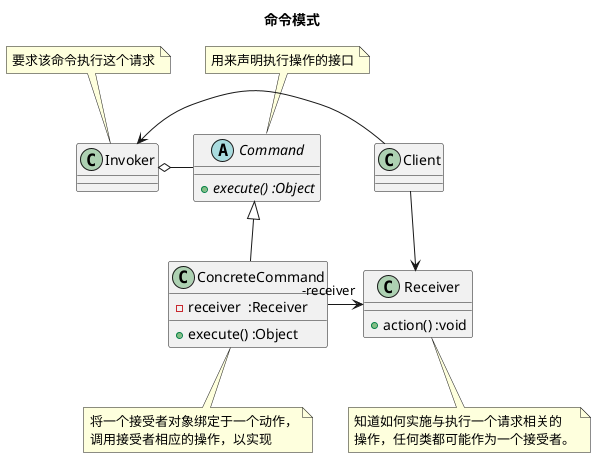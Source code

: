 @startuml

title <b>命令模式</b>

abstract class Command {
  + {abstract} execute() :Object
}
note top: 用来声明执行操作的接口

class ConcreteCommand {
  - receiver  :Receiver
  + execute() :Object
}
note bottom: 将一个接受者对象绑定于一个动作，\n调用接受者相应的操作，以实现

class Invoker {
}
note top: 要求该命令执行这个请求

class Receiver {
  + action() :void
}
note bottom: 知道如何实施与执行一个请求相关的\n操作，任何类都可能作为一个接受者。

class Client {
}

Invoker o-right- Command

Command <|-- ConcreteCommand

Invoker <-right- Client
Client --> Receiver

Receiver <-left- "-receiver" ConcreteCommand

@enduml
